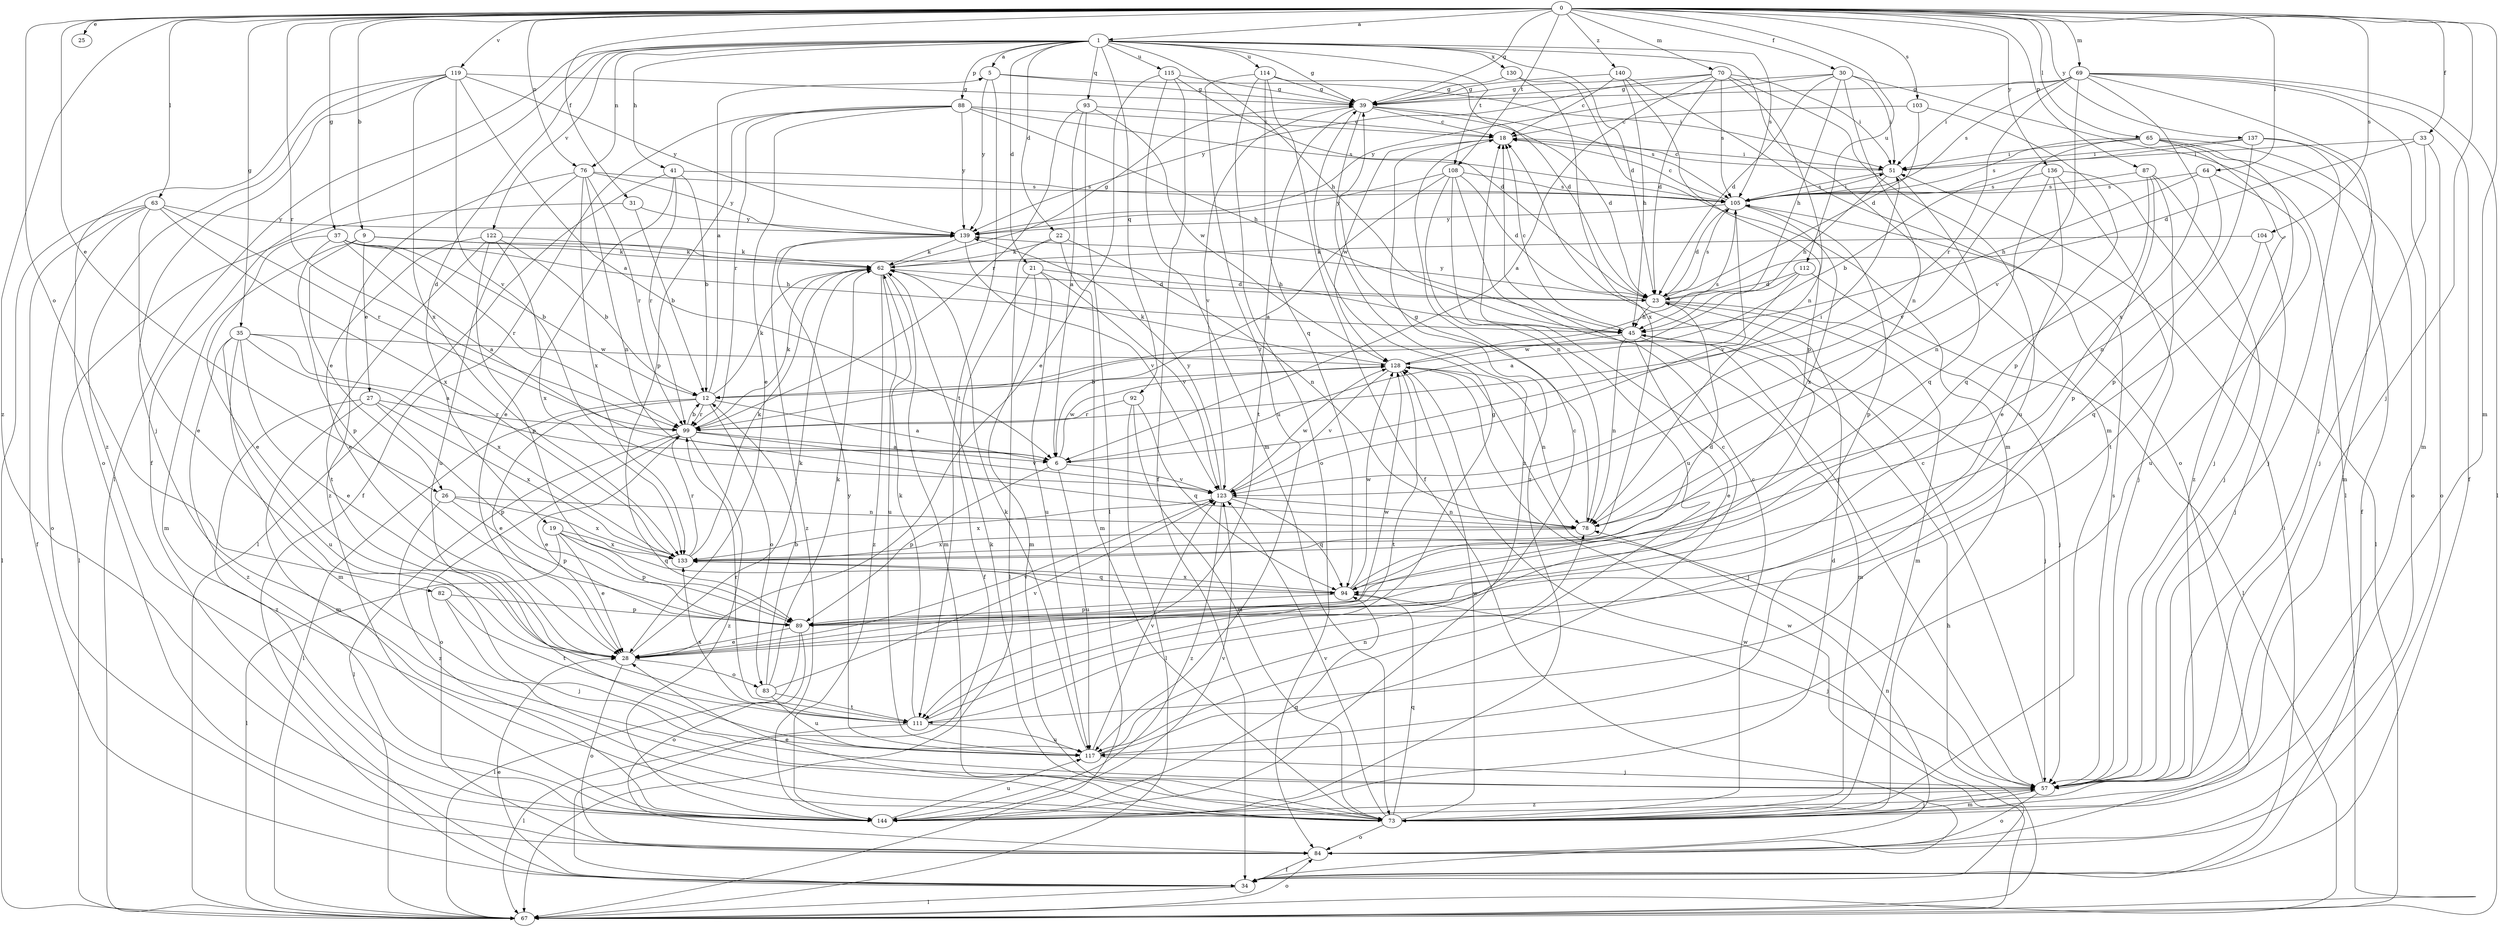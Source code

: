 strict digraph  {
0;
1;
5;
6;
9;
12;
18;
19;
21;
22;
23;
25;
26;
27;
28;
30;
31;
33;
34;
35;
37;
39;
41;
45;
51;
57;
62;
63;
64;
65;
67;
69;
70;
73;
76;
78;
82;
83;
84;
87;
88;
89;
92;
93;
94;
99;
103;
104;
105;
108;
111;
112;
114;
115;
117;
119;
122;
123;
128;
130;
133;
136;
137;
139;
140;
144;
0 -> 1  [label=a];
0 -> 9  [label=b];
0 -> 25  [label=e];
0 -> 26  [label=e];
0 -> 30  [label=f];
0 -> 31  [label=f];
0 -> 33  [label=f];
0 -> 35  [label=g];
0 -> 37  [label=g];
0 -> 39  [label=g];
0 -> 57  [label=j];
0 -> 63  [label=l];
0 -> 64  [label=l];
0 -> 65  [label=l];
0 -> 69  [label=m];
0 -> 70  [label=m];
0 -> 73  [label=m];
0 -> 76  [label=n];
0 -> 82  [label=o];
0 -> 87  [label=p];
0 -> 99  [label=r];
0 -> 103  [label=s];
0 -> 104  [label=s];
0 -> 108  [label=t];
0 -> 112  [label=u];
0 -> 119  [label=v];
0 -> 136  [label=y];
0 -> 137  [label=y];
0 -> 140  [label=z];
0 -> 144  [label=z];
1 -> 5  [label=a];
1 -> 19  [label=d];
1 -> 21  [label=d];
1 -> 22  [label=d];
1 -> 23  [label=d];
1 -> 34  [label=f];
1 -> 39  [label=g];
1 -> 41  [label=h];
1 -> 45  [label=h];
1 -> 67  [label=l];
1 -> 73  [label=m];
1 -> 76  [label=n];
1 -> 88  [label=p];
1 -> 92  [label=q];
1 -> 93  [label=q];
1 -> 105  [label=s];
1 -> 108  [label=t];
1 -> 114  [label=u];
1 -> 115  [label=u];
1 -> 122  [label=v];
1 -> 130  [label=x];
5 -> 39  [label=g];
5 -> 51  [label=i];
5 -> 111  [label=t];
5 -> 139  [label=y];
6 -> 51  [label=i];
6 -> 89  [label=p];
6 -> 117  [label=u];
6 -> 123  [label=v];
6 -> 128  [label=w];
9 -> 26  [label=e];
9 -> 27  [label=e];
9 -> 45  [label=h];
9 -> 62  [label=k];
9 -> 73  [label=m];
12 -> 5  [label=a];
12 -> 6  [label=a];
12 -> 28  [label=e];
12 -> 62  [label=k];
12 -> 67  [label=l];
12 -> 83  [label=o];
12 -> 99  [label=r];
18 -> 51  [label=i];
18 -> 128  [label=w];
18 -> 144  [label=z];
19 -> 28  [label=e];
19 -> 67  [label=l];
19 -> 89  [label=p];
19 -> 94  [label=q];
19 -> 133  [label=x];
21 -> 23  [label=d];
21 -> 34  [label=f];
21 -> 73  [label=m];
21 -> 117  [label=u];
21 -> 123  [label=v];
22 -> 62  [label=k];
22 -> 67  [label=l];
22 -> 73  [label=m];
22 -> 78  [label=n];
23 -> 45  [label=h];
23 -> 57  [label=j];
23 -> 73  [label=m];
23 -> 105  [label=s];
23 -> 139  [label=y];
26 -> 78  [label=n];
26 -> 89  [label=p];
26 -> 133  [label=x];
26 -> 144  [label=z];
27 -> 73  [label=m];
27 -> 89  [label=p];
27 -> 99  [label=r];
27 -> 133  [label=x];
27 -> 144  [label=z];
28 -> 62  [label=k];
28 -> 83  [label=o];
28 -> 84  [label=o];
28 -> 123  [label=v];
28 -> 128  [label=w];
30 -> 23  [label=d];
30 -> 39  [label=g];
30 -> 45  [label=h];
30 -> 51  [label=i];
30 -> 67  [label=l];
30 -> 78  [label=n];
30 -> 139  [label=y];
31 -> 12  [label=b];
31 -> 67  [label=l];
31 -> 139  [label=y];
33 -> 23  [label=d];
33 -> 51  [label=i];
33 -> 57  [label=j];
33 -> 84  [label=o];
34 -> 28  [label=e];
34 -> 51  [label=i];
34 -> 67  [label=l];
34 -> 128  [label=w];
35 -> 6  [label=a];
35 -> 28  [label=e];
35 -> 73  [label=m];
35 -> 117  [label=u];
35 -> 128  [label=w];
35 -> 133  [label=x];
35 -> 144  [label=z];
37 -> 6  [label=a];
37 -> 12  [label=b];
37 -> 28  [label=e];
37 -> 45  [label=h];
37 -> 62  [label=k];
37 -> 89  [label=p];
37 -> 99  [label=r];
39 -> 18  [label=c];
39 -> 23  [label=d];
39 -> 105  [label=s];
39 -> 111  [label=t];
39 -> 123  [label=v];
39 -> 144  [label=z];
41 -> 12  [label=b];
41 -> 28  [label=e];
41 -> 67  [label=l];
41 -> 99  [label=r];
41 -> 105  [label=s];
45 -> 18  [label=c];
45 -> 28  [label=e];
45 -> 57  [label=j];
45 -> 73  [label=m];
45 -> 78  [label=n];
45 -> 128  [label=w];
51 -> 18  [label=c];
51 -> 45  [label=h];
51 -> 94  [label=q];
51 -> 105  [label=s];
57 -> 18  [label=c];
57 -> 73  [label=m];
57 -> 84  [label=o];
57 -> 105  [label=s];
57 -> 144  [label=z];
62 -> 23  [label=d];
62 -> 39  [label=g];
62 -> 73  [label=m];
62 -> 117  [label=u];
62 -> 144  [label=z];
63 -> 28  [label=e];
63 -> 34  [label=f];
63 -> 67  [label=l];
63 -> 84  [label=o];
63 -> 99  [label=r];
63 -> 133  [label=x];
63 -> 139  [label=y];
64 -> 45  [label=h];
64 -> 78  [label=n];
64 -> 105  [label=s];
64 -> 117  [label=u];
65 -> 34  [label=f];
65 -> 51  [label=i];
65 -> 57  [label=j];
65 -> 84  [label=o];
65 -> 105  [label=s];
65 -> 123  [label=v];
65 -> 144  [label=z];
67 -> 45  [label=h];
67 -> 84  [label=o];
67 -> 128  [label=w];
69 -> 34  [label=f];
69 -> 39  [label=g];
69 -> 51  [label=i];
69 -> 57  [label=j];
69 -> 67  [label=l];
69 -> 73  [label=m];
69 -> 99  [label=r];
69 -> 105  [label=s];
69 -> 123  [label=v];
69 -> 133  [label=x];
70 -> 6  [label=a];
70 -> 23  [label=d];
70 -> 39  [label=g];
70 -> 51  [label=i];
70 -> 78  [label=n];
70 -> 105  [label=s];
70 -> 117  [label=u];
70 -> 139  [label=y];
73 -> 18  [label=c];
73 -> 28  [label=e];
73 -> 57  [label=j];
73 -> 62  [label=k];
73 -> 84  [label=o];
73 -> 94  [label=q];
73 -> 123  [label=v];
73 -> 128  [label=w];
76 -> 78  [label=n];
76 -> 99  [label=r];
76 -> 105  [label=s];
76 -> 117  [label=u];
76 -> 133  [label=x];
76 -> 139  [label=y];
76 -> 144  [label=z];
78 -> 39  [label=g];
78 -> 133  [label=x];
82 -> 57  [label=j];
82 -> 89  [label=p];
82 -> 111  [label=t];
83 -> 12  [label=b];
83 -> 62  [label=k];
83 -> 111  [label=t];
83 -> 117  [label=u];
83 -> 123  [label=v];
84 -> 34  [label=f];
84 -> 78  [label=n];
87 -> 57  [label=j];
87 -> 89  [label=p];
87 -> 94  [label=q];
87 -> 105  [label=s];
87 -> 111  [label=t];
88 -> 18  [label=c];
88 -> 28  [label=e];
88 -> 34  [label=f];
88 -> 45  [label=h];
88 -> 89  [label=p];
88 -> 99  [label=r];
88 -> 105  [label=s];
88 -> 139  [label=y];
89 -> 28  [label=e];
89 -> 67  [label=l];
89 -> 84  [label=o];
92 -> 67  [label=l];
92 -> 73  [label=m];
92 -> 94  [label=q];
92 -> 99  [label=r];
93 -> 6  [label=a];
93 -> 18  [label=c];
93 -> 67  [label=l];
93 -> 99  [label=r];
93 -> 128  [label=w];
94 -> 23  [label=d];
94 -> 57  [label=j];
94 -> 89  [label=p];
94 -> 128  [label=w];
94 -> 133  [label=x];
99 -> 6  [label=a];
99 -> 12  [label=b];
99 -> 28  [label=e];
99 -> 62  [label=k];
99 -> 67  [label=l];
99 -> 84  [label=o];
99 -> 123  [label=v];
99 -> 144  [label=z];
103 -> 18  [label=c];
103 -> 23  [label=d];
103 -> 89  [label=p];
104 -> 57  [label=j];
104 -> 62  [label=k];
104 -> 94  [label=q];
105 -> 18  [label=c];
105 -> 23  [label=d];
105 -> 51  [label=i];
105 -> 89  [label=p];
105 -> 123  [label=v];
105 -> 133  [label=x];
105 -> 139  [label=y];
108 -> 6  [label=a];
108 -> 23  [label=d];
108 -> 57  [label=j];
108 -> 78  [label=n];
108 -> 105  [label=s];
108 -> 117  [label=u];
108 -> 139  [label=y];
111 -> 18  [label=c];
111 -> 39  [label=g];
111 -> 62  [label=k];
111 -> 67  [label=l];
111 -> 99  [label=r];
111 -> 117  [label=u];
111 -> 133  [label=x];
112 -> 6  [label=a];
112 -> 23  [label=d];
112 -> 67  [label=l];
112 -> 99  [label=r];
114 -> 23  [label=d];
114 -> 34  [label=f];
114 -> 39  [label=g];
114 -> 84  [label=o];
114 -> 94  [label=q];
114 -> 117  [label=u];
115 -> 23  [label=d];
115 -> 28  [label=e];
115 -> 34  [label=f];
115 -> 39  [label=g];
115 -> 73  [label=m];
117 -> 18  [label=c];
117 -> 57  [label=j];
117 -> 62  [label=k];
117 -> 78  [label=n];
117 -> 123  [label=v];
117 -> 139  [label=y];
119 -> 6  [label=a];
119 -> 39  [label=g];
119 -> 57  [label=j];
119 -> 84  [label=o];
119 -> 123  [label=v];
119 -> 133  [label=x];
119 -> 139  [label=y];
119 -> 144  [label=z];
122 -> 12  [label=b];
122 -> 28  [label=e];
122 -> 62  [label=k];
122 -> 89  [label=p];
122 -> 111  [label=t];
122 -> 133  [label=x];
123 -> 78  [label=n];
123 -> 94  [label=q];
123 -> 128  [label=w];
123 -> 133  [label=x];
123 -> 139  [label=y];
123 -> 144  [label=z];
128 -> 12  [label=b];
128 -> 57  [label=j];
128 -> 62  [label=k];
128 -> 78  [label=n];
128 -> 105  [label=s];
128 -> 111  [label=t];
128 -> 123  [label=v];
130 -> 39  [label=g];
130 -> 73  [label=m];
130 -> 133  [label=x];
133 -> 62  [label=k];
133 -> 94  [label=q];
133 -> 99  [label=r];
136 -> 28  [label=e];
136 -> 57  [label=j];
136 -> 67  [label=l];
136 -> 78  [label=n];
136 -> 105  [label=s];
137 -> 12  [label=b];
137 -> 51  [label=i];
137 -> 57  [label=j];
137 -> 73  [label=m];
137 -> 89  [label=p];
139 -> 62  [label=k];
139 -> 123  [label=v];
139 -> 144  [label=z];
140 -> 18  [label=c];
140 -> 39  [label=g];
140 -> 45  [label=h];
140 -> 84  [label=o];
140 -> 89  [label=p];
144 -> 23  [label=d];
144 -> 94  [label=q];
144 -> 117  [label=u];
144 -> 123  [label=v];
}
